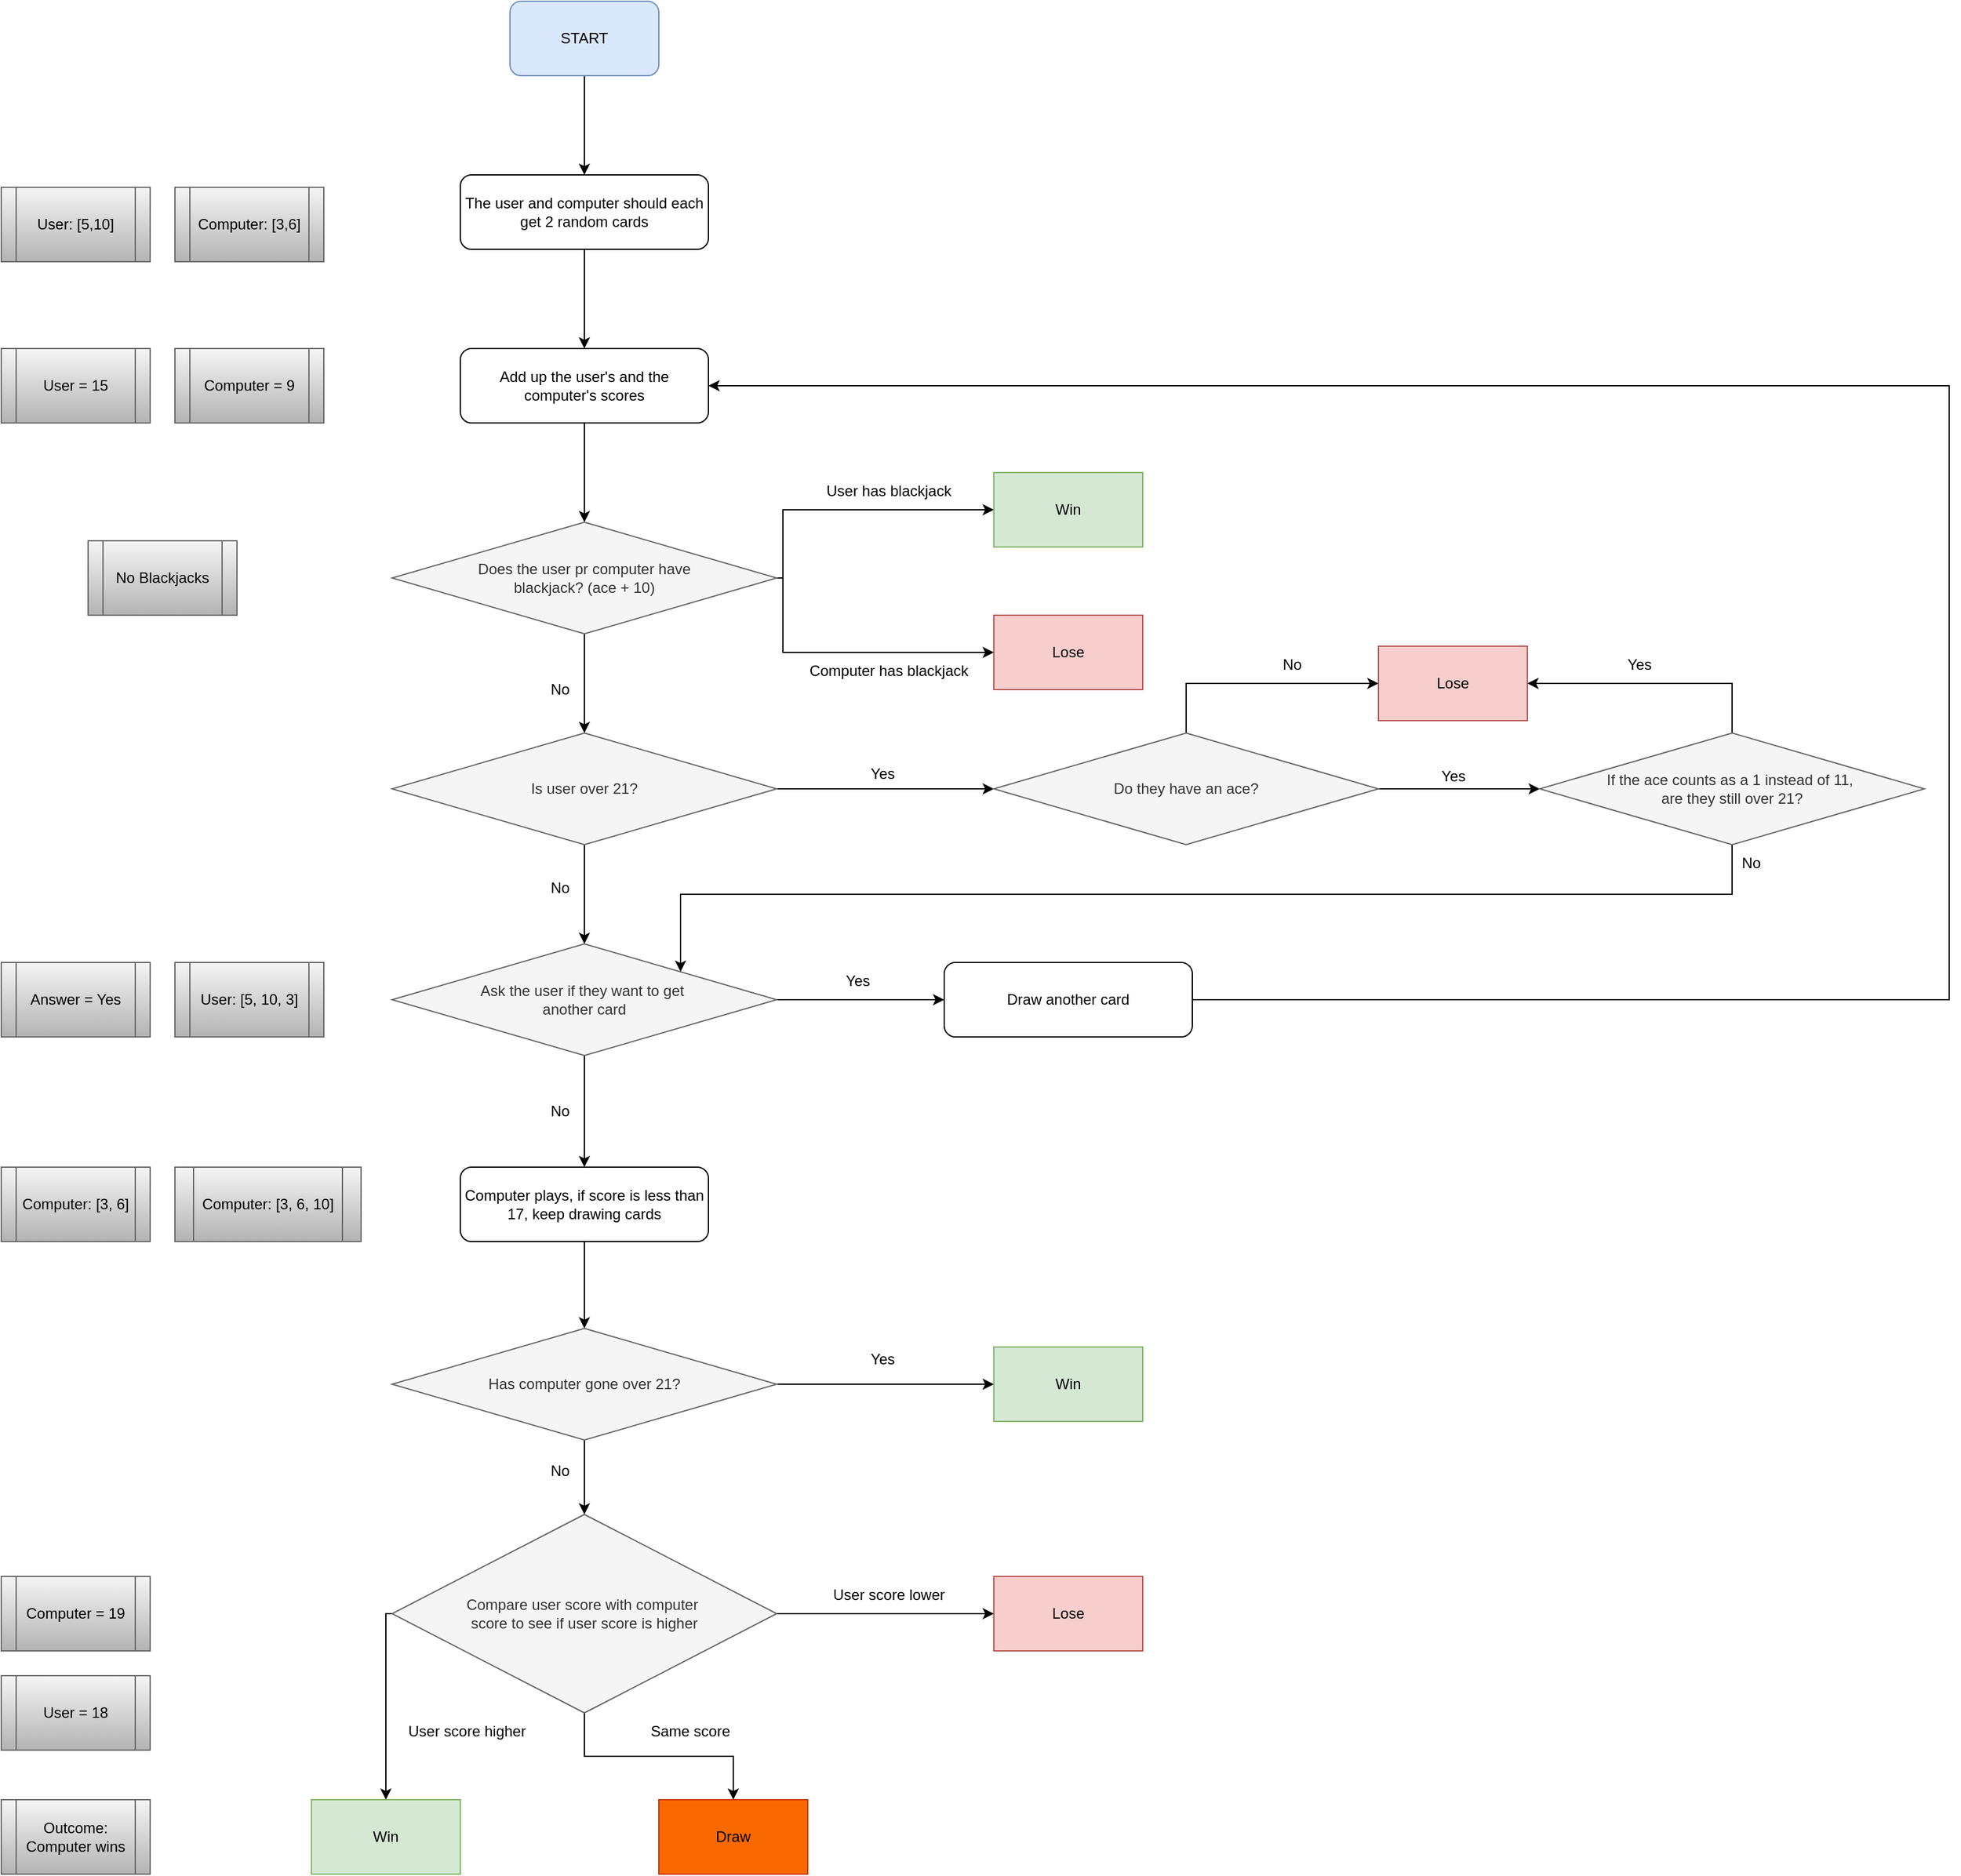<mxfile version="21.7.2" type="github">
  <diagram name="Página-1" id="yOYTYb3JvD6Y8mnainzC">
    <mxGraphModel dx="3217" dy="1512" grid="1" gridSize="10" guides="1" tooltips="1" connect="1" arrows="1" fold="1" page="1" pageScale="1" pageWidth="827" pageHeight="1169" math="0" shadow="0">
      <root>
        <mxCell id="0" />
        <mxCell id="1" parent="0" />
        <mxCell id="y2FXeBzE-2aLiSA5bTY3-3" value="" style="edgeStyle=orthogonalEdgeStyle;rounded=0;orthogonalLoop=1;jettySize=auto;html=1;" edge="1" parent="1" source="y2FXeBzE-2aLiSA5bTY3-1" target="y2FXeBzE-2aLiSA5bTY3-2">
          <mxGeometry relative="1" as="geometry" />
        </mxCell>
        <mxCell id="y2FXeBzE-2aLiSA5bTY3-1" value="START" style="rounded=1;whiteSpace=wrap;html=1;fillColor=#dae8fc;strokeColor=#6c8ebf;" vertex="1" parent="1">
          <mxGeometry x="370" y="30" width="120" height="60" as="geometry" />
        </mxCell>
        <mxCell id="y2FXeBzE-2aLiSA5bTY3-5" value="" style="edgeStyle=orthogonalEdgeStyle;rounded=0;orthogonalLoop=1;jettySize=auto;html=1;" edge="1" parent="1" source="y2FXeBzE-2aLiSA5bTY3-2" target="y2FXeBzE-2aLiSA5bTY3-4">
          <mxGeometry relative="1" as="geometry" />
        </mxCell>
        <mxCell id="y2FXeBzE-2aLiSA5bTY3-2" value="The user and computer should each get 2 random cards" style="rounded=1;whiteSpace=wrap;html=1;" vertex="1" parent="1">
          <mxGeometry x="330" y="170" width="200" height="60" as="geometry" />
        </mxCell>
        <mxCell id="y2FXeBzE-2aLiSA5bTY3-7" style="edgeStyle=orthogonalEdgeStyle;rounded=0;orthogonalLoop=1;jettySize=auto;html=1;exitX=0.5;exitY=1;exitDx=0;exitDy=0;entryX=0.5;entryY=0;entryDx=0;entryDy=0;" edge="1" parent="1" source="y2FXeBzE-2aLiSA5bTY3-4" target="y2FXeBzE-2aLiSA5bTY3-6">
          <mxGeometry relative="1" as="geometry" />
        </mxCell>
        <mxCell id="y2FXeBzE-2aLiSA5bTY3-4" value="Add up the user&#39;s and the computer&#39;s scores" style="whiteSpace=wrap;html=1;rounded=1;" vertex="1" parent="1">
          <mxGeometry x="330" y="310" width="200" height="60" as="geometry" />
        </mxCell>
        <mxCell id="y2FXeBzE-2aLiSA5bTY3-15" style="edgeStyle=orthogonalEdgeStyle;rounded=0;orthogonalLoop=1;jettySize=auto;html=1;exitX=1;exitY=0.5;exitDx=0;exitDy=0;entryX=0;entryY=0.5;entryDx=0;entryDy=0;" edge="1" parent="1" source="y2FXeBzE-2aLiSA5bTY3-6" target="y2FXeBzE-2aLiSA5bTY3-11">
          <mxGeometry relative="1" as="geometry">
            <Array as="points">
              <mxPoint x="590" y="495" />
              <mxPoint x="590" y="440" />
            </Array>
          </mxGeometry>
        </mxCell>
        <mxCell id="y2FXeBzE-2aLiSA5bTY3-16" style="edgeStyle=orthogonalEdgeStyle;rounded=0;orthogonalLoop=1;jettySize=auto;html=1;exitX=1;exitY=0.5;exitDx=0;exitDy=0;entryX=0;entryY=0.5;entryDx=0;entryDy=0;" edge="1" parent="1" source="y2FXeBzE-2aLiSA5bTY3-6" target="y2FXeBzE-2aLiSA5bTY3-14">
          <mxGeometry relative="1" as="geometry">
            <Array as="points">
              <mxPoint x="590" y="495" />
              <mxPoint x="590" y="555" />
            </Array>
          </mxGeometry>
        </mxCell>
        <mxCell id="y2FXeBzE-2aLiSA5bTY3-23" style="edgeStyle=orthogonalEdgeStyle;rounded=0;orthogonalLoop=1;jettySize=auto;html=1;exitX=0.5;exitY=1;exitDx=0;exitDy=0;entryX=0.5;entryY=0;entryDx=0;entryDy=0;" edge="1" parent="1" source="y2FXeBzE-2aLiSA5bTY3-6" target="y2FXeBzE-2aLiSA5bTY3-22">
          <mxGeometry relative="1" as="geometry" />
        </mxCell>
        <mxCell id="y2FXeBzE-2aLiSA5bTY3-6" value="&lt;div&gt;Does the user pr computer have&lt;/div&gt;&lt;div&gt;blackjack? (ace + 10)&lt;br&gt;&lt;/div&gt;" style="rhombus;whiteSpace=wrap;html=1;fillColor=#f5f5f5;strokeColor=#666666;fontColor=#333333;" vertex="1" parent="1">
          <mxGeometry x="275" y="450" width="310" height="90" as="geometry" />
        </mxCell>
        <mxCell id="y2FXeBzE-2aLiSA5bTY3-10" value="No" style="text;html=1;align=center;verticalAlign=middle;resizable=0;points=[];autosize=1;strokeColor=none;fillColor=none;" vertex="1" parent="1">
          <mxGeometry x="390" y="570" width="40" height="30" as="geometry" />
        </mxCell>
        <mxCell id="y2FXeBzE-2aLiSA5bTY3-11" value="Win" style="whiteSpace=wrap;html=1;fillColor=#d5e8d4;strokeColor=#82b366;" vertex="1" parent="1">
          <mxGeometry x="760" y="410" width="120" height="60" as="geometry" />
        </mxCell>
        <mxCell id="y2FXeBzE-2aLiSA5bTY3-14" value="Lose" style="whiteSpace=wrap;html=1;fillColor=#f8cecc;strokeColor=#b85450;" vertex="1" parent="1">
          <mxGeometry x="760" y="525" width="120" height="60" as="geometry" />
        </mxCell>
        <mxCell id="y2FXeBzE-2aLiSA5bTY3-17" value="User has blackjack" style="text;html=1;align=center;verticalAlign=middle;resizable=0;points=[];autosize=1;strokeColor=none;fillColor=none;" vertex="1" parent="1">
          <mxGeometry x="610" y="410" width="130" height="30" as="geometry" />
        </mxCell>
        <mxCell id="y2FXeBzE-2aLiSA5bTY3-18" value="Computer has blackjack" style="text;html=1;align=center;verticalAlign=middle;resizable=0;points=[];autosize=1;strokeColor=none;fillColor=none;" vertex="1" parent="1">
          <mxGeometry x="595" y="555" width="160" height="30" as="geometry" />
        </mxCell>
        <mxCell id="y2FXeBzE-2aLiSA5bTY3-21" value="&lt;div&gt;Yes&lt;/div&gt;" style="text;html=1;align=center;verticalAlign=middle;resizable=0;points=[];autosize=1;strokeColor=none;fillColor=none;" vertex="1" parent="1">
          <mxGeometry x="650" y="638" width="40" height="30" as="geometry" />
        </mxCell>
        <mxCell id="y2FXeBzE-2aLiSA5bTY3-26" style="edgeStyle=orthogonalEdgeStyle;rounded=0;orthogonalLoop=1;jettySize=auto;html=1;exitX=0.5;exitY=1;exitDx=0;exitDy=0;entryX=0.5;entryY=0;entryDx=0;entryDy=0;" edge="1" parent="1" source="y2FXeBzE-2aLiSA5bTY3-22" target="y2FXeBzE-2aLiSA5bTY3-25">
          <mxGeometry relative="1" as="geometry" />
        </mxCell>
        <mxCell id="y2FXeBzE-2aLiSA5bTY3-36" style="edgeStyle=orthogonalEdgeStyle;rounded=0;orthogonalLoop=1;jettySize=auto;html=1;exitX=1;exitY=0.5;exitDx=0;exitDy=0;entryX=0;entryY=0.5;entryDx=0;entryDy=0;" edge="1" parent="1" source="y2FXeBzE-2aLiSA5bTY3-22" target="y2FXeBzE-2aLiSA5bTY3-35">
          <mxGeometry relative="1" as="geometry" />
        </mxCell>
        <mxCell id="y2FXeBzE-2aLiSA5bTY3-22" value="Is user over 21?" style="rhombus;whiteSpace=wrap;html=1;fillColor=#f5f5f5;strokeColor=#666666;fontColor=#333333;" vertex="1" parent="1">
          <mxGeometry x="275" y="620" width="310" height="90" as="geometry" />
        </mxCell>
        <mxCell id="y2FXeBzE-2aLiSA5bTY3-28" style="edgeStyle=orthogonalEdgeStyle;rounded=0;orthogonalLoop=1;jettySize=auto;html=1;exitX=1;exitY=0.5;exitDx=0;exitDy=0;entryX=0;entryY=0.5;entryDx=0;entryDy=0;" edge="1" parent="1" source="y2FXeBzE-2aLiSA5bTY3-25" target="y2FXeBzE-2aLiSA5bTY3-27">
          <mxGeometry relative="1" as="geometry" />
        </mxCell>
        <mxCell id="y2FXeBzE-2aLiSA5bTY3-34" style="edgeStyle=orthogonalEdgeStyle;rounded=0;orthogonalLoop=1;jettySize=auto;html=1;exitX=0.5;exitY=1;exitDx=0;exitDy=0;entryX=0.5;entryY=0;entryDx=0;entryDy=0;" edge="1" parent="1" source="y2FXeBzE-2aLiSA5bTY3-25" target="y2FXeBzE-2aLiSA5bTY3-33">
          <mxGeometry relative="1" as="geometry" />
        </mxCell>
        <mxCell id="y2FXeBzE-2aLiSA5bTY3-25" value="&lt;div&gt;Ask the user if they want to get&amp;nbsp;&lt;/div&gt;&lt;div&gt;another card&lt;br&gt;&lt;/div&gt;" style="rhombus;whiteSpace=wrap;html=1;fillColor=#f5f5f5;strokeColor=#666666;fontColor=#333333;" vertex="1" parent="1">
          <mxGeometry x="275" y="790" width="310" height="90" as="geometry" />
        </mxCell>
        <mxCell id="y2FXeBzE-2aLiSA5bTY3-48" style="edgeStyle=orthogonalEdgeStyle;rounded=0;orthogonalLoop=1;jettySize=auto;html=1;exitX=1;exitY=0.5;exitDx=0;exitDy=0;entryX=1;entryY=0.5;entryDx=0;entryDy=0;" edge="1" parent="1" source="y2FXeBzE-2aLiSA5bTY3-27" target="y2FXeBzE-2aLiSA5bTY3-4">
          <mxGeometry relative="1" as="geometry">
            <Array as="points">
              <mxPoint x="1530" y="835" />
              <mxPoint x="1530" y="340" />
            </Array>
          </mxGeometry>
        </mxCell>
        <mxCell id="y2FXeBzE-2aLiSA5bTY3-27" value="Draw another card" style="rounded=1;whiteSpace=wrap;html=1;" vertex="1" parent="1">
          <mxGeometry x="720" y="805" width="200" height="60" as="geometry" />
        </mxCell>
        <mxCell id="y2FXeBzE-2aLiSA5bTY3-29" value="&lt;div&gt;Yes&lt;/div&gt;" style="text;html=1;align=center;verticalAlign=middle;resizable=0;points=[];autosize=1;strokeColor=none;fillColor=none;" vertex="1" parent="1">
          <mxGeometry x="630" y="805" width="40" height="30" as="geometry" />
        </mxCell>
        <mxCell id="y2FXeBzE-2aLiSA5bTY3-30" value="No" style="text;html=1;align=center;verticalAlign=middle;resizable=0;points=[];autosize=1;strokeColor=none;fillColor=none;" vertex="1" parent="1">
          <mxGeometry x="390" y="730" width="40" height="30" as="geometry" />
        </mxCell>
        <mxCell id="y2FXeBzE-2aLiSA5bTY3-31" value="No" style="text;html=1;align=center;verticalAlign=middle;resizable=0;points=[];autosize=1;strokeColor=none;fillColor=none;" vertex="1" parent="1">
          <mxGeometry x="390" y="910" width="40" height="30" as="geometry" />
        </mxCell>
        <mxCell id="y2FXeBzE-2aLiSA5bTY3-50" style="edgeStyle=orthogonalEdgeStyle;rounded=0;orthogonalLoop=1;jettySize=auto;html=1;exitX=0.5;exitY=1;exitDx=0;exitDy=0;entryX=0.5;entryY=0;entryDx=0;entryDy=0;" edge="1" parent="1" source="y2FXeBzE-2aLiSA5bTY3-33" target="y2FXeBzE-2aLiSA5bTY3-49">
          <mxGeometry relative="1" as="geometry" />
        </mxCell>
        <mxCell id="y2FXeBzE-2aLiSA5bTY3-33" value="Computer plays, if score is less than 17, keep drawing cards" style="rounded=1;whiteSpace=wrap;html=1;" vertex="1" parent="1">
          <mxGeometry x="330" y="970" width="200" height="60" as="geometry" />
        </mxCell>
        <mxCell id="y2FXeBzE-2aLiSA5bTY3-38" style="edgeStyle=orthogonalEdgeStyle;rounded=0;orthogonalLoop=1;jettySize=auto;html=1;exitX=1;exitY=0.5;exitDx=0;exitDy=0;entryX=0;entryY=0.5;entryDx=0;entryDy=0;" edge="1" parent="1" source="y2FXeBzE-2aLiSA5bTY3-35" target="y2FXeBzE-2aLiSA5bTY3-37">
          <mxGeometry relative="1" as="geometry" />
        </mxCell>
        <mxCell id="y2FXeBzE-2aLiSA5bTY3-42" style="edgeStyle=orthogonalEdgeStyle;rounded=0;orthogonalLoop=1;jettySize=auto;html=1;exitX=0.5;exitY=0;exitDx=0;exitDy=0;entryX=0;entryY=0.5;entryDx=0;entryDy=0;" edge="1" parent="1" source="y2FXeBzE-2aLiSA5bTY3-35" target="y2FXeBzE-2aLiSA5bTY3-39">
          <mxGeometry relative="1" as="geometry" />
        </mxCell>
        <mxCell id="y2FXeBzE-2aLiSA5bTY3-35" value="Do they have an ace?" style="rhombus;whiteSpace=wrap;html=1;fillColor=#f5f5f5;strokeColor=#666666;fontColor=#333333;" vertex="1" parent="1">
          <mxGeometry x="760" y="620" width="310" height="90" as="geometry" />
        </mxCell>
        <mxCell id="y2FXeBzE-2aLiSA5bTY3-44" style="edgeStyle=orthogonalEdgeStyle;rounded=0;orthogonalLoop=1;jettySize=auto;html=1;exitX=0.5;exitY=0;exitDx=0;exitDy=0;entryX=1;entryY=0.5;entryDx=0;entryDy=0;" edge="1" parent="1" source="y2FXeBzE-2aLiSA5bTY3-37" target="y2FXeBzE-2aLiSA5bTY3-39">
          <mxGeometry relative="1" as="geometry" />
        </mxCell>
        <mxCell id="y2FXeBzE-2aLiSA5bTY3-46" style="edgeStyle=orthogonalEdgeStyle;rounded=0;orthogonalLoop=1;jettySize=auto;html=1;exitX=0.5;exitY=1;exitDx=0;exitDy=0;entryX=1;entryY=0;entryDx=0;entryDy=0;" edge="1" parent="1" source="y2FXeBzE-2aLiSA5bTY3-37" target="y2FXeBzE-2aLiSA5bTY3-25">
          <mxGeometry relative="1" as="geometry" />
        </mxCell>
        <mxCell id="y2FXeBzE-2aLiSA5bTY3-37" value="&lt;div&gt;If the ace counts as a 1 instead of 11,&amp;nbsp;&lt;/div&gt;&lt;div&gt;are they still over 21?&lt;/div&gt;" style="rhombus;whiteSpace=wrap;html=1;fillColor=#f5f5f5;strokeColor=#666666;fontColor=#333333;" vertex="1" parent="1">
          <mxGeometry x="1200" y="620" width="310" height="90" as="geometry" />
        </mxCell>
        <mxCell id="y2FXeBzE-2aLiSA5bTY3-39" value="Lose" style="whiteSpace=wrap;html=1;fillColor=#f8cecc;strokeColor=#b85450;" vertex="1" parent="1">
          <mxGeometry x="1070" y="550" width="120" height="60" as="geometry" />
        </mxCell>
        <mxCell id="y2FXeBzE-2aLiSA5bTY3-41" value="No" style="text;html=1;align=center;verticalAlign=middle;resizable=0;points=[];autosize=1;strokeColor=none;fillColor=none;" vertex="1" parent="1">
          <mxGeometry x="980" y="550" width="40" height="30" as="geometry" />
        </mxCell>
        <mxCell id="y2FXeBzE-2aLiSA5bTY3-43" value="&lt;div&gt;Yes&lt;/div&gt;" style="text;html=1;align=center;verticalAlign=middle;resizable=0;points=[];autosize=1;strokeColor=none;fillColor=none;" vertex="1" parent="1">
          <mxGeometry x="1110" y="640" width="40" height="30" as="geometry" />
        </mxCell>
        <mxCell id="y2FXeBzE-2aLiSA5bTY3-45" value="&lt;div&gt;Yes&lt;/div&gt;" style="text;html=1;align=center;verticalAlign=middle;resizable=0;points=[];autosize=1;strokeColor=none;fillColor=none;" vertex="1" parent="1">
          <mxGeometry x="1260" y="550" width="40" height="30" as="geometry" />
        </mxCell>
        <mxCell id="y2FXeBzE-2aLiSA5bTY3-47" value="No" style="text;html=1;align=center;verticalAlign=middle;resizable=0;points=[];autosize=1;strokeColor=none;fillColor=none;" vertex="1" parent="1">
          <mxGeometry x="1350" y="710" width="40" height="30" as="geometry" />
        </mxCell>
        <mxCell id="y2FXeBzE-2aLiSA5bTY3-52" style="edgeStyle=orthogonalEdgeStyle;rounded=0;orthogonalLoop=1;jettySize=auto;html=1;exitX=1;exitY=0.5;exitDx=0;exitDy=0;entryX=0;entryY=0.5;entryDx=0;entryDy=0;" edge="1" parent="1" source="y2FXeBzE-2aLiSA5bTY3-49" target="y2FXeBzE-2aLiSA5bTY3-51">
          <mxGeometry relative="1" as="geometry" />
        </mxCell>
        <mxCell id="y2FXeBzE-2aLiSA5bTY3-55" style="edgeStyle=orthogonalEdgeStyle;rounded=0;orthogonalLoop=1;jettySize=auto;html=1;exitX=0.5;exitY=1;exitDx=0;exitDy=0;entryX=0.5;entryY=0;entryDx=0;entryDy=0;" edge="1" parent="1" source="y2FXeBzE-2aLiSA5bTY3-49" target="y2FXeBzE-2aLiSA5bTY3-54">
          <mxGeometry relative="1" as="geometry" />
        </mxCell>
        <mxCell id="y2FXeBzE-2aLiSA5bTY3-49" value="Has computer gone over 21?" style="rhombus;whiteSpace=wrap;html=1;fillColor=#f5f5f5;strokeColor=#666666;fontColor=#333333;" vertex="1" parent="1">
          <mxGeometry x="275" y="1100" width="310" height="90" as="geometry" />
        </mxCell>
        <mxCell id="y2FXeBzE-2aLiSA5bTY3-51" value="Win" style="whiteSpace=wrap;html=1;fillColor=#d5e8d4;strokeColor=#82b366;" vertex="1" parent="1">
          <mxGeometry x="760" y="1115" width="120" height="60" as="geometry" />
        </mxCell>
        <mxCell id="y2FXeBzE-2aLiSA5bTY3-53" value="&lt;div&gt;Yes&lt;/div&gt;" style="text;html=1;align=center;verticalAlign=middle;resizable=0;points=[];autosize=1;strokeColor=none;fillColor=none;" vertex="1" parent="1">
          <mxGeometry x="650" y="1110" width="40" height="30" as="geometry" />
        </mxCell>
        <mxCell id="y2FXeBzE-2aLiSA5bTY3-58" style="edgeStyle=orthogonalEdgeStyle;rounded=0;orthogonalLoop=1;jettySize=auto;html=1;exitX=1;exitY=0.5;exitDx=0;exitDy=0;entryX=0;entryY=0.5;entryDx=0;entryDy=0;" edge="1" parent="1" source="y2FXeBzE-2aLiSA5bTY3-54" target="y2FXeBzE-2aLiSA5bTY3-57">
          <mxGeometry relative="1" as="geometry" />
        </mxCell>
        <mxCell id="y2FXeBzE-2aLiSA5bTY3-61" value="" style="edgeStyle=orthogonalEdgeStyle;rounded=0;orthogonalLoop=1;jettySize=auto;html=1;" edge="1" parent="1" source="y2FXeBzE-2aLiSA5bTY3-54" target="y2FXeBzE-2aLiSA5bTY3-60">
          <mxGeometry relative="1" as="geometry" />
        </mxCell>
        <mxCell id="y2FXeBzE-2aLiSA5bTY3-79" style="edgeStyle=orthogonalEdgeStyle;rounded=0;orthogonalLoop=1;jettySize=auto;html=1;exitX=0;exitY=0.5;exitDx=0;exitDy=0;entryX=0.5;entryY=0;entryDx=0;entryDy=0;" edge="1" parent="1" source="y2FXeBzE-2aLiSA5bTY3-54" target="y2FXeBzE-2aLiSA5bTY3-63">
          <mxGeometry relative="1" as="geometry">
            <Array as="points">
              <mxPoint x="270" y="1330" />
            </Array>
          </mxGeometry>
        </mxCell>
        <mxCell id="y2FXeBzE-2aLiSA5bTY3-54" value="&lt;div&gt;Compare user score with computer&amp;nbsp;&lt;/div&gt;&lt;div&gt;score to see if user score is higher&lt;/div&gt;" style="rhombus;whiteSpace=wrap;html=1;fillColor=#f5f5f5;strokeColor=#666666;fontColor=#333333;" vertex="1" parent="1">
          <mxGeometry x="275" y="1250" width="310" height="160" as="geometry" />
        </mxCell>
        <mxCell id="y2FXeBzE-2aLiSA5bTY3-56" value="No" style="text;html=1;align=center;verticalAlign=middle;resizable=0;points=[];autosize=1;strokeColor=none;fillColor=none;" vertex="1" parent="1">
          <mxGeometry x="390" y="1200" width="40" height="30" as="geometry" />
        </mxCell>
        <mxCell id="y2FXeBzE-2aLiSA5bTY3-57" value="Lose" style="whiteSpace=wrap;html=1;fillColor=#f8cecc;strokeColor=#b85450;" vertex="1" parent="1">
          <mxGeometry x="760" y="1300" width="120" height="60" as="geometry" />
        </mxCell>
        <mxCell id="y2FXeBzE-2aLiSA5bTY3-59" value="User score lower" style="text;html=1;align=center;verticalAlign=middle;resizable=0;points=[];autosize=1;strokeColor=none;fillColor=none;" vertex="1" parent="1">
          <mxGeometry x="615" y="1300" width="120" height="30" as="geometry" />
        </mxCell>
        <mxCell id="y2FXeBzE-2aLiSA5bTY3-60" value="Draw" style="whiteSpace=wrap;html=1;fillColor=#fa6800;strokeColor=#C73500;fontColor=#000000;" vertex="1" parent="1">
          <mxGeometry x="490" y="1480" width="120" height="60" as="geometry" />
        </mxCell>
        <mxCell id="y2FXeBzE-2aLiSA5bTY3-62" value="Same score" style="text;html=1;align=center;verticalAlign=middle;resizable=0;points=[];autosize=1;strokeColor=none;fillColor=none;" vertex="1" parent="1">
          <mxGeometry x="470" y="1410" width="90" height="30" as="geometry" />
        </mxCell>
        <mxCell id="y2FXeBzE-2aLiSA5bTY3-63" value="Win" style="whiteSpace=wrap;html=1;fillColor=#d5e8d4;strokeColor=#82b366;" vertex="1" parent="1">
          <mxGeometry x="210" y="1480" width="120" height="60" as="geometry" />
        </mxCell>
        <mxCell id="y2FXeBzE-2aLiSA5bTY3-65" value="User score higher" style="text;html=1;align=center;verticalAlign=middle;resizable=0;points=[];autosize=1;strokeColor=none;fillColor=none;" vertex="1" parent="1">
          <mxGeometry x="275" y="1410" width="120" height="30" as="geometry" />
        </mxCell>
        <mxCell id="y2FXeBzE-2aLiSA5bTY3-66" value="Computer: [3,6]" style="shape=process;whiteSpace=wrap;html=1;backgroundOutline=1;fillColor=#f5f5f5;gradientColor=#b3b3b3;strokeColor=#666666;" vertex="1" parent="1">
          <mxGeometry x="100" y="180" width="120" height="60" as="geometry" />
        </mxCell>
        <mxCell id="y2FXeBzE-2aLiSA5bTY3-67" value="User: [5,10]" style="shape=process;whiteSpace=wrap;html=1;backgroundOutline=1;fillColor=#f5f5f5;gradientColor=#b3b3b3;strokeColor=#666666;" vertex="1" parent="1">
          <mxGeometry x="-40" y="180" width="120" height="60" as="geometry" />
        </mxCell>
        <mxCell id="y2FXeBzE-2aLiSA5bTY3-68" value="User = 15" style="shape=process;whiteSpace=wrap;html=1;backgroundOutline=1;fillColor=#f5f5f5;gradientColor=#b3b3b3;strokeColor=#666666;" vertex="1" parent="1">
          <mxGeometry x="-40" y="310" width="120" height="60" as="geometry" />
        </mxCell>
        <mxCell id="y2FXeBzE-2aLiSA5bTY3-69" value="Computer = 9" style="shape=process;whiteSpace=wrap;html=1;backgroundOutline=1;fillColor=#f5f5f5;gradientColor=#b3b3b3;strokeColor=#666666;" vertex="1" parent="1">
          <mxGeometry x="100" y="310" width="120" height="60" as="geometry" />
        </mxCell>
        <mxCell id="y2FXeBzE-2aLiSA5bTY3-70" value="No Blackjacks" style="shape=process;whiteSpace=wrap;html=1;backgroundOutline=1;fillColor=#f5f5f5;gradientColor=#b3b3b3;strokeColor=#666666;" vertex="1" parent="1">
          <mxGeometry x="30" y="465" width="120" height="60" as="geometry" />
        </mxCell>
        <mxCell id="y2FXeBzE-2aLiSA5bTY3-71" value="Answer = Yes" style="shape=process;whiteSpace=wrap;html=1;backgroundOutline=1;fillColor=#f5f5f5;gradientColor=#b3b3b3;strokeColor=#666666;" vertex="1" parent="1">
          <mxGeometry x="-40" y="805" width="120" height="60" as="geometry" />
        </mxCell>
        <mxCell id="y2FXeBzE-2aLiSA5bTY3-72" value="User: [5, 10, 3]" style="shape=process;whiteSpace=wrap;html=1;backgroundOutline=1;fillColor=#f5f5f5;gradientColor=#b3b3b3;strokeColor=#666666;" vertex="1" parent="1">
          <mxGeometry x="100" y="805" width="120" height="60" as="geometry" />
        </mxCell>
        <mxCell id="y2FXeBzE-2aLiSA5bTY3-73" value="Computer: [3, 6]" style="shape=process;whiteSpace=wrap;html=1;backgroundOutline=1;fillColor=#f5f5f5;gradientColor=#b3b3b3;strokeColor=#666666;" vertex="1" parent="1">
          <mxGeometry x="-40" y="970" width="120" height="60" as="geometry" />
        </mxCell>
        <mxCell id="y2FXeBzE-2aLiSA5bTY3-74" value="&lt;div&gt;Computer: [3, 6, 10]&lt;/div&gt;" style="shape=process;whiteSpace=wrap;html=1;backgroundOutline=1;fillColor=#f5f5f5;gradientColor=#b3b3b3;strokeColor=#666666;" vertex="1" parent="1">
          <mxGeometry x="100" y="970" width="150" height="60" as="geometry" />
        </mxCell>
        <mxCell id="y2FXeBzE-2aLiSA5bTY3-76" value="Computer = 19" style="shape=process;whiteSpace=wrap;html=1;backgroundOutline=1;fillColor=#f5f5f5;gradientColor=#b3b3b3;strokeColor=#666666;" vertex="1" parent="1">
          <mxGeometry x="-40" y="1300" width="120" height="60" as="geometry" />
        </mxCell>
        <mxCell id="y2FXeBzE-2aLiSA5bTY3-77" value="User = 18" style="shape=process;whiteSpace=wrap;html=1;backgroundOutline=1;fillColor=#f5f5f5;gradientColor=#b3b3b3;strokeColor=#666666;" vertex="1" parent="1">
          <mxGeometry x="-40" y="1380" width="120" height="60" as="geometry" />
        </mxCell>
        <mxCell id="y2FXeBzE-2aLiSA5bTY3-78" value="Outcome: Computer wins" style="shape=process;whiteSpace=wrap;html=1;backgroundOutline=1;fillColor=#f5f5f5;gradientColor=#b3b3b3;strokeColor=#666666;" vertex="1" parent="1">
          <mxGeometry x="-40" y="1480" width="120" height="60" as="geometry" />
        </mxCell>
      </root>
    </mxGraphModel>
  </diagram>
</mxfile>
